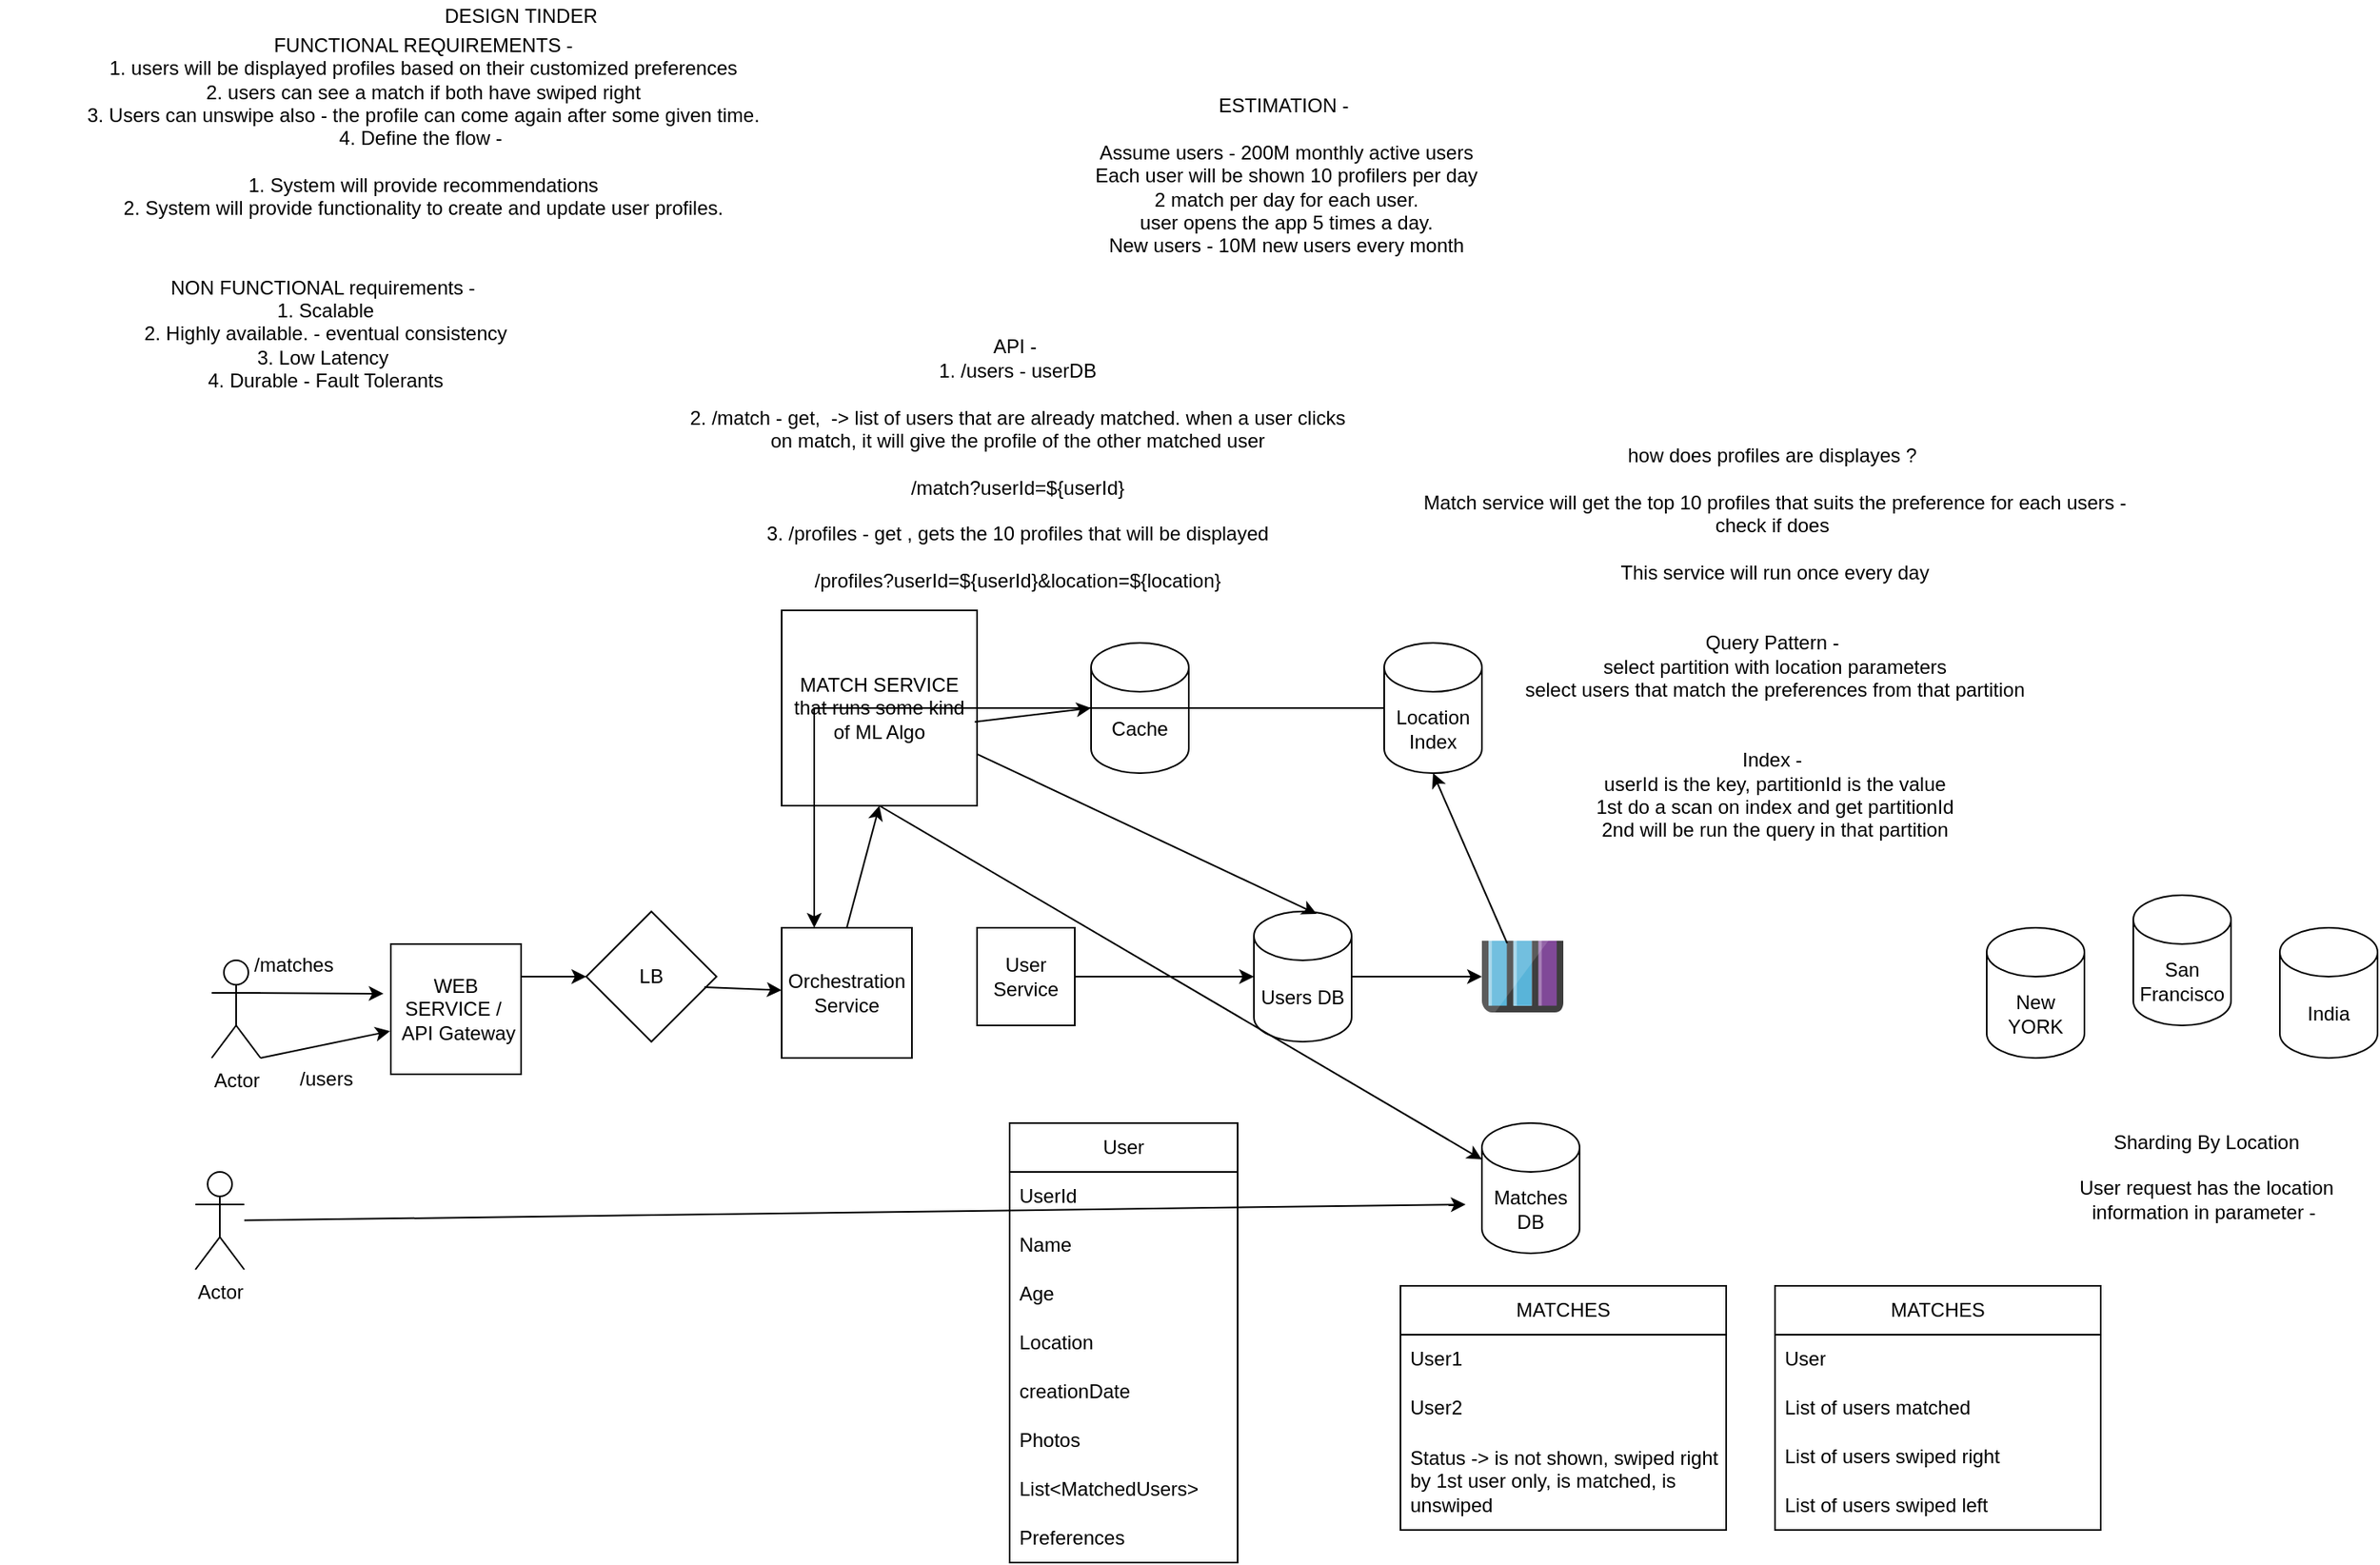 <mxfile version="24.5.1" type="device">
  <diagram name="Page-1" id="K_9WblAj4L5Jz3LoCryG">
    <mxGraphModel dx="2156" dy="860" grid="1" gridSize="10" guides="1" tooltips="1" connect="1" arrows="1" fold="1" page="1" pageScale="1" pageWidth="850" pageHeight="1100" math="0" shadow="0">
      <root>
        <mxCell id="0" />
        <mxCell id="1" parent="0" />
        <mxCell id="EnhLuSyk-9nW_7VjSZkK-1" value="DESIGN TINDER" style="text;html=1;align=center;verticalAlign=middle;whiteSpace=wrap;rounded=0;" vertex="1" parent="1">
          <mxGeometry x="70" y="40" width="220" height="20" as="geometry" />
        </mxCell>
        <mxCell id="EnhLuSyk-9nW_7VjSZkK-2" value="FUNCTIONAL REQUIREMENTS -&lt;br&gt;1. users will be displayed profiles based on their customized preferences&lt;br&gt;2. users can see a match if both have swiped right&lt;br&gt;3. Users can unswipe also - the profile can come again after some given time.&lt;br&gt;4. Define the flow -&amp;nbsp;&lt;br&gt;&lt;br&gt;1. System will provide recommendations&lt;br&gt;2. System will provide functionality to create and update user profiles.&lt;br&gt;&lt;div&gt;&lt;br/&gt;&lt;/div&gt;" style="text;html=1;align=center;verticalAlign=middle;whiteSpace=wrap;rounded=0;" vertex="1" parent="1">
          <mxGeometry x="-110" y="70" width="460" height="110" as="geometry" />
        </mxCell>
        <mxCell id="EnhLuSyk-9nW_7VjSZkK-3" value="NON FUNCTIONAL requirements -&amp;nbsp;&lt;br&gt;1. Scalable&lt;br&gt;2. Highly available. - eventual consistency&lt;br&gt;3. Low Latency&amp;nbsp;&lt;br&gt;4. Durable - Fault Tolerants" style="text;html=1;align=center;verticalAlign=middle;whiteSpace=wrap;rounded=0;" vertex="1" parent="1">
          <mxGeometry x="-140" y="180" width="400" height="130" as="geometry" />
        </mxCell>
        <mxCell id="EnhLuSyk-9nW_7VjSZkK-4" value="ESTIMATIO&lt;span style=&quot;background-color: initial;&quot;&gt;N -&amp;nbsp;&lt;/span&gt;&lt;div&gt;&lt;br&gt;Assume users - 200M monthly active users&lt;br&gt;Each user will be shown 10 profilers per day&lt;br&gt;2 match per day for each user.&lt;br&gt;user opens the app 5 times a day.&lt;br&gt;New users - 10M new users every month&lt;div&gt;&lt;br&gt;&lt;/div&gt;&lt;/div&gt;" style="text;html=1;align=center;verticalAlign=middle;whiteSpace=wrap;rounded=0;" vertex="1" parent="1">
          <mxGeometry x="425" y="50" width="450" height="210" as="geometry" />
        </mxCell>
        <mxCell id="EnhLuSyk-9nW_7VjSZkK-8" value="API -&amp;nbsp;&lt;br&gt;1. /users - userDB&lt;br&gt;&lt;br&gt;2. /match - get,&amp;nbsp; -&amp;gt; list of users that are already matched. when a user clicks on match, it will give the profile of the other matched user&lt;br&gt;&lt;br&gt;/match?userId=${userId}&lt;br&gt;&lt;br&gt;3. /profiles - get , gets the 10 profiles that will be displayed&lt;br&gt;&lt;br&gt;/profiles?userId=${userId}&amp;amp;location=${location}" style="text;html=1;align=center;verticalAlign=middle;whiteSpace=wrap;rounded=0;" vertex="1" parent="1">
          <mxGeometry x="280" y="250" width="410" height="150" as="geometry" />
        </mxCell>
        <mxCell id="EnhLuSyk-9nW_7VjSZkK-9" value="User" style="swimlane;fontStyle=0;childLayout=stackLayout;horizontal=1;startSize=30;horizontalStack=0;resizeParent=1;resizeParentMax=0;resizeLast=0;collapsible=1;marginBottom=0;whiteSpace=wrap;html=1;" vertex="1" parent="1">
          <mxGeometry x="480" y="730" width="140" height="270" as="geometry" />
        </mxCell>
        <mxCell id="EnhLuSyk-9nW_7VjSZkK-10" value="UserId" style="text;strokeColor=none;fillColor=none;align=left;verticalAlign=middle;spacingLeft=4;spacingRight=4;overflow=hidden;points=[[0,0.5],[1,0.5]];portConstraint=eastwest;rotatable=0;whiteSpace=wrap;html=1;" vertex="1" parent="EnhLuSyk-9nW_7VjSZkK-9">
          <mxGeometry y="30" width="140" height="30" as="geometry" />
        </mxCell>
        <mxCell id="EnhLuSyk-9nW_7VjSZkK-11" value="Name" style="text;strokeColor=none;fillColor=none;align=left;verticalAlign=middle;spacingLeft=4;spacingRight=4;overflow=hidden;points=[[0,0.5],[1,0.5]];portConstraint=eastwest;rotatable=0;whiteSpace=wrap;html=1;" vertex="1" parent="EnhLuSyk-9nW_7VjSZkK-9">
          <mxGeometry y="60" width="140" height="30" as="geometry" />
        </mxCell>
        <mxCell id="EnhLuSyk-9nW_7VjSZkK-12" value="Age" style="text;strokeColor=none;fillColor=none;align=left;verticalAlign=middle;spacingLeft=4;spacingRight=4;overflow=hidden;points=[[0,0.5],[1,0.5]];portConstraint=eastwest;rotatable=0;whiteSpace=wrap;html=1;" vertex="1" parent="EnhLuSyk-9nW_7VjSZkK-9">
          <mxGeometry y="90" width="140" height="30" as="geometry" />
        </mxCell>
        <mxCell id="EnhLuSyk-9nW_7VjSZkK-13" value="Location" style="text;strokeColor=none;fillColor=none;align=left;verticalAlign=middle;spacingLeft=4;spacingRight=4;overflow=hidden;points=[[0,0.5],[1,0.5]];portConstraint=eastwest;rotatable=0;whiteSpace=wrap;html=1;" vertex="1" parent="EnhLuSyk-9nW_7VjSZkK-9">
          <mxGeometry y="120" width="140" height="30" as="geometry" />
        </mxCell>
        <mxCell id="EnhLuSyk-9nW_7VjSZkK-14" value="creationDate" style="text;strokeColor=none;fillColor=none;align=left;verticalAlign=middle;spacingLeft=4;spacingRight=4;overflow=hidden;points=[[0,0.5],[1,0.5]];portConstraint=eastwest;rotatable=0;whiteSpace=wrap;html=1;" vertex="1" parent="EnhLuSyk-9nW_7VjSZkK-9">
          <mxGeometry y="150" width="140" height="30" as="geometry" />
        </mxCell>
        <mxCell id="EnhLuSyk-9nW_7VjSZkK-20" value="Photos" style="text;strokeColor=none;fillColor=none;align=left;verticalAlign=middle;spacingLeft=4;spacingRight=4;overflow=hidden;points=[[0,0.5],[1,0.5]];portConstraint=eastwest;rotatable=0;whiteSpace=wrap;html=1;" vertex="1" parent="EnhLuSyk-9nW_7VjSZkK-9">
          <mxGeometry y="180" width="140" height="30" as="geometry" />
        </mxCell>
        <mxCell id="EnhLuSyk-9nW_7VjSZkK-21" value="List&amp;lt;MatchedUsers&amp;gt;" style="text;strokeColor=none;fillColor=none;align=left;verticalAlign=middle;spacingLeft=4;spacingRight=4;overflow=hidden;points=[[0,0.5],[1,0.5]];portConstraint=eastwest;rotatable=0;whiteSpace=wrap;html=1;" vertex="1" parent="EnhLuSyk-9nW_7VjSZkK-9">
          <mxGeometry y="210" width="140" height="30" as="geometry" />
        </mxCell>
        <mxCell id="EnhLuSyk-9nW_7VjSZkK-42" value="Preferences" style="text;strokeColor=none;fillColor=none;align=left;verticalAlign=middle;spacingLeft=4;spacingRight=4;overflow=hidden;points=[[0,0.5],[1,0.5]];portConstraint=eastwest;rotatable=0;whiteSpace=wrap;html=1;" vertex="1" parent="EnhLuSyk-9nW_7VjSZkK-9">
          <mxGeometry y="240" width="140" height="30" as="geometry" />
        </mxCell>
        <mxCell id="EnhLuSyk-9nW_7VjSZkK-16" value="MATCHES" style="swimlane;fontStyle=0;childLayout=stackLayout;horizontal=1;startSize=30;horizontalStack=0;resizeParent=1;resizeParentMax=0;resizeLast=0;collapsible=1;marginBottom=0;whiteSpace=wrap;html=1;" vertex="1" parent="1">
          <mxGeometry x="720" y="830" width="200" height="150" as="geometry" />
        </mxCell>
        <mxCell id="EnhLuSyk-9nW_7VjSZkK-17" value="User1" style="text;strokeColor=none;fillColor=none;align=left;verticalAlign=middle;spacingLeft=4;spacingRight=4;overflow=hidden;points=[[0,0.5],[1,0.5]];portConstraint=eastwest;rotatable=0;whiteSpace=wrap;html=1;" vertex="1" parent="EnhLuSyk-9nW_7VjSZkK-16">
          <mxGeometry y="30" width="200" height="30" as="geometry" />
        </mxCell>
        <mxCell id="EnhLuSyk-9nW_7VjSZkK-18" value="User2" style="text;strokeColor=none;fillColor=none;align=left;verticalAlign=middle;spacingLeft=4;spacingRight=4;overflow=hidden;points=[[0,0.5],[1,0.5]];portConstraint=eastwest;rotatable=0;whiteSpace=wrap;html=1;" vertex="1" parent="EnhLuSyk-9nW_7VjSZkK-16">
          <mxGeometry y="60" width="200" height="30" as="geometry" />
        </mxCell>
        <mxCell id="EnhLuSyk-9nW_7VjSZkK-19" value="Status -&amp;gt; is not shown, swiped right by 1st user only, is matched, is unswiped" style="text;strokeColor=none;fillColor=none;align=left;verticalAlign=middle;spacingLeft=4;spacingRight=4;overflow=hidden;points=[[0,0.5],[1,0.5]];portConstraint=eastwest;rotatable=0;whiteSpace=wrap;html=1;" vertex="1" parent="EnhLuSyk-9nW_7VjSZkK-16">
          <mxGeometry y="90" width="200" height="60" as="geometry" />
        </mxCell>
        <mxCell id="EnhLuSyk-9nW_7VjSZkK-22" value="Actor" style="shape=umlActor;verticalLabelPosition=bottom;verticalAlign=top;html=1;outlineConnect=0;" vertex="1" parent="1">
          <mxGeometry x="-20" y="760" width="30" height="60" as="geometry" />
        </mxCell>
        <mxCell id="EnhLuSyk-9nW_7VjSZkK-24" value="WEB&lt;br&gt;SERVICE /&amp;nbsp;&lt;br&gt;&amp;nbsp;API Gateway" style="whiteSpace=wrap;html=1;aspect=fixed;" vertex="1" parent="1">
          <mxGeometry x="100" y="620" width="80" height="80" as="geometry" />
        </mxCell>
        <mxCell id="EnhLuSyk-9nW_7VjSZkK-25" value="Orchestration&lt;br&gt;Service" style="whiteSpace=wrap;html=1;aspect=fixed;" vertex="1" parent="1">
          <mxGeometry x="340" y="610" width="80" height="80" as="geometry" />
        </mxCell>
        <mxCell id="EnhLuSyk-9nW_7VjSZkK-26" value="MATCH SERVICE that runs some kind of ML Algo" style="whiteSpace=wrap;html=1;aspect=fixed;" vertex="1" parent="1">
          <mxGeometry x="340" y="415" width="120" height="120" as="geometry" />
        </mxCell>
        <mxCell id="EnhLuSyk-9nW_7VjSZkK-27" value="Users DB" style="shape=cylinder3;whiteSpace=wrap;html=1;boundedLbl=1;backgroundOutline=1;size=15;" vertex="1" parent="1">
          <mxGeometry x="630" y="600" width="60" height="80" as="geometry" />
        </mxCell>
        <mxCell id="EnhLuSyk-9nW_7VjSZkK-28" value="Cache" style="shape=cylinder3;whiteSpace=wrap;html=1;boundedLbl=1;backgroundOutline=1;size=15;" vertex="1" parent="1">
          <mxGeometry x="530" y="435" width="60" height="80" as="geometry" />
        </mxCell>
        <mxCell id="EnhLuSyk-9nW_7VjSZkK-30" value="" style="endArrow=classic;html=1;rounded=0;exitX=1;exitY=0.25;exitDx=0;exitDy=0;entryX=0;entryY=0.5;entryDx=0;entryDy=0;" edge="1" parent="1" source="EnhLuSyk-9nW_7VjSZkK-24" target="EnhLuSyk-9nW_7VjSZkK-35">
          <mxGeometry width="50" height="50" relative="1" as="geometry">
            <mxPoint x="290" y="500" as="sourcePoint" />
            <mxPoint x="340" y="450" as="targetPoint" />
          </mxGeometry>
        </mxCell>
        <mxCell id="EnhLuSyk-9nW_7VjSZkK-34" value="" style="endArrow=classic;html=1;rounded=0;entryX=0.642;entryY=0.019;entryDx=0;entryDy=0;entryPerimeter=0;" edge="1" parent="1" source="EnhLuSyk-9nW_7VjSZkK-26" target="EnhLuSyk-9nW_7VjSZkK-27">
          <mxGeometry width="50" height="50" relative="1" as="geometry">
            <mxPoint x="490" y="480" as="sourcePoint" />
            <mxPoint x="540" y="430" as="targetPoint" />
          </mxGeometry>
        </mxCell>
        <mxCell id="EnhLuSyk-9nW_7VjSZkK-35" value="LB" style="rhombus;whiteSpace=wrap;html=1;" vertex="1" parent="1">
          <mxGeometry x="220" y="600" width="80" height="80" as="geometry" />
        </mxCell>
        <mxCell id="EnhLuSyk-9nW_7VjSZkK-37" value="" style="endArrow=classic;html=1;rounded=0;entryX=-0.056;entryY=0.381;entryDx=0;entryDy=0;entryPerimeter=0;" edge="1" parent="1" target="EnhLuSyk-9nW_7VjSZkK-24">
          <mxGeometry width="50" height="50" relative="1" as="geometry">
            <mxPoint x="10" y="650" as="sourcePoint" />
            <mxPoint x="60" y="600" as="targetPoint" />
          </mxGeometry>
        </mxCell>
        <mxCell id="EnhLuSyk-9nW_7VjSZkK-38" value="" style="endArrow=classic;html=1;rounded=0;exitX=0.906;exitY=0.581;exitDx=0;exitDy=0;exitPerimeter=0;" edge="1" parent="1" source="EnhLuSyk-9nW_7VjSZkK-35" target="EnhLuSyk-9nW_7VjSZkK-25">
          <mxGeometry width="50" height="50" relative="1" as="geometry">
            <mxPoint x="490" y="500" as="sourcePoint" />
            <mxPoint x="540" y="450" as="targetPoint" />
          </mxGeometry>
        </mxCell>
        <mxCell id="EnhLuSyk-9nW_7VjSZkK-40" value="Matches DB" style="shape=cylinder3;whiteSpace=wrap;html=1;boundedLbl=1;backgroundOutline=1;size=15;" vertex="1" parent="1">
          <mxGeometry x="770" y="730" width="60" height="80" as="geometry" />
        </mxCell>
        <mxCell id="EnhLuSyk-9nW_7VjSZkK-41" value="" style="endArrow=classic;html=1;rounded=0;exitX=0.5;exitY=1;exitDx=0;exitDy=0;" edge="1" parent="1" source="EnhLuSyk-9nW_7VjSZkK-26" target="EnhLuSyk-9nW_7VjSZkK-40">
          <mxGeometry width="50" height="50" relative="1" as="geometry">
            <mxPoint x="440" y="530" as="sourcePoint" />
            <mxPoint x="540" y="450" as="targetPoint" />
          </mxGeometry>
        </mxCell>
        <mxCell id="EnhLuSyk-9nW_7VjSZkK-43" value="how does profiles are displayes ?&amp;nbsp;&lt;br&gt;&lt;br&gt;Match service will get the top 10 profiles that suits the preference for each users - check if does&amp;nbsp;&lt;br&gt;&lt;br&gt;This service will run once every day&lt;br&gt;&lt;br&gt;&lt;br&gt;Query Pattern -&amp;nbsp;&lt;br&gt;select partition with location parameters&lt;br&gt;select users that match the preferences from that partition&lt;br&gt;&lt;br&gt;&lt;br&gt;Index -&amp;nbsp;&lt;br&gt;userId is the key, partitionId is the value&lt;br&gt;1st do a scan on index and get partitionId&lt;br&gt;2nd will be run the query in that partition" style="text;html=1;align=center;verticalAlign=middle;whiteSpace=wrap;rounded=0;" vertex="1" parent="1">
          <mxGeometry x="730" y="315" width="440" height="240" as="geometry" />
        </mxCell>
        <mxCell id="EnhLuSyk-9nW_7VjSZkK-44" value="New YORK" style="shape=cylinder3;whiteSpace=wrap;html=1;boundedLbl=1;backgroundOutline=1;size=15;" vertex="1" parent="1">
          <mxGeometry x="1080" y="610" width="60" height="80" as="geometry" />
        </mxCell>
        <mxCell id="EnhLuSyk-9nW_7VjSZkK-45" value="San Francisco" style="shape=cylinder3;whiteSpace=wrap;html=1;boundedLbl=1;backgroundOutline=1;size=15;" vertex="1" parent="1">
          <mxGeometry x="1170" y="590" width="60" height="80" as="geometry" />
        </mxCell>
        <mxCell id="EnhLuSyk-9nW_7VjSZkK-46" value="India" style="shape=cylinder3;whiteSpace=wrap;html=1;boundedLbl=1;backgroundOutline=1;size=15;" vertex="1" parent="1">
          <mxGeometry x="1260" y="610" width="60" height="80" as="geometry" />
        </mxCell>
        <mxCell id="EnhLuSyk-9nW_7VjSZkK-47" value="Sharding By Location&lt;br&gt;&lt;br&gt;User request has the location information in parameter -&amp;nbsp;&lt;br&gt;&lt;div&gt;&lt;br/&gt;&lt;/div&gt;" style="text;html=1;align=center;verticalAlign=middle;whiteSpace=wrap;rounded=0;" vertex="1" parent="1">
          <mxGeometry x="1110" y="700" width="210" height="140" as="geometry" />
        </mxCell>
        <mxCell id="EnhLuSyk-9nW_7VjSZkK-52" value="" style="endArrow=classic;html=1;rounded=0;exitX=0.5;exitY=0;exitDx=0;exitDy=0;entryX=0.5;entryY=1;entryDx=0;entryDy=0;" edge="1" parent="1" source="EnhLuSyk-9nW_7VjSZkK-25" target="EnhLuSyk-9nW_7VjSZkK-26">
          <mxGeometry width="50" height="50" relative="1" as="geometry">
            <mxPoint x="520" y="640" as="sourcePoint" />
            <mxPoint x="570" y="590" as="targetPoint" />
          </mxGeometry>
        </mxCell>
        <mxCell id="EnhLuSyk-9nW_7VjSZkK-53" value="" style="endArrow=classic;html=1;rounded=0;entryX=0;entryY=0.5;entryDx=0;entryDy=0;entryPerimeter=0;exitX=0.988;exitY=0.571;exitDx=0;exitDy=0;exitPerimeter=0;" edge="1" parent="1" source="EnhLuSyk-9nW_7VjSZkK-26" target="EnhLuSyk-9nW_7VjSZkK-28">
          <mxGeometry width="50" height="50" relative="1" as="geometry">
            <mxPoint x="520" y="640" as="sourcePoint" />
            <mxPoint x="570" y="590" as="targetPoint" />
          </mxGeometry>
        </mxCell>
        <mxCell id="EnhLuSyk-9nW_7VjSZkK-55" value="Actor" style="shape=umlActor;verticalLabelPosition=bottom;verticalAlign=top;html=1;outlineConnect=0;" vertex="1" parent="1">
          <mxGeometry x="-10" y="630" width="30" height="60" as="geometry" />
        </mxCell>
        <mxCell id="EnhLuSyk-9nW_7VjSZkK-56" value="" style="endArrow=classic;html=1;rounded=0;" edge="1" parent="1" source="EnhLuSyk-9nW_7VjSZkK-22">
          <mxGeometry width="50" height="50" relative="1" as="geometry">
            <mxPoint x="520" y="720" as="sourcePoint" />
            <mxPoint x="760" y="780" as="targetPoint" />
          </mxGeometry>
        </mxCell>
        <mxCell id="EnhLuSyk-9nW_7VjSZkK-57" value="MATCHES" style="swimlane;fontStyle=0;childLayout=stackLayout;horizontal=1;startSize=30;horizontalStack=0;resizeParent=1;resizeParentMax=0;resizeLast=0;collapsible=1;marginBottom=0;whiteSpace=wrap;html=1;" vertex="1" parent="1">
          <mxGeometry x="950" y="830" width="200" height="150" as="geometry" />
        </mxCell>
        <mxCell id="EnhLuSyk-9nW_7VjSZkK-59" value="User" style="text;strokeColor=none;fillColor=none;align=left;verticalAlign=middle;spacingLeft=4;spacingRight=4;overflow=hidden;points=[[0,0.5],[1,0.5]];portConstraint=eastwest;rotatable=0;whiteSpace=wrap;html=1;" vertex="1" parent="EnhLuSyk-9nW_7VjSZkK-57">
          <mxGeometry y="30" width="200" height="30" as="geometry" />
        </mxCell>
        <mxCell id="EnhLuSyk-9nW_7VjSZkK-61" value="List of users matched&amp;nbsp;" style="text;strokeColor=none;fillColor=none;align=left;verticalAlign=middle;spacingLeft=4;spacingRight=4;overflow=hidden;points=[[0,0.5],[1,0.5]];portConstraint=eastwest;rotatable=0;whiteSpace=wrap;html=1;" vertex="1" parent="EnhLuSyk-9nW_7VjSZkK-57">
          <mxGeometry y="60" width="200" height="30" as="geometry" />
        </mxCell>
        <mxCell id="EnhLuSyk-9nW_7VjSZkK-62" value="List of users swiped right&amp;nbsp;" style="text;strokeColor=none;fillColor=none;align=left;verticalAlign=middle;spacingLeft=4;spacingRight=4;overflow=hidden;points=[[0,0.5],[1,0.5]];portConstraint=eastwest;rotatable=0;whiteSpace=wrap;html=1;" vertex="1" parent="EnhLuSyk-9nW_7VjSZkK-57">
          <mxGeometry y="90" width="200" height="30" as="geometry" />
        </mxCell>
        <mxCell id="EnhLuSyk-9nW_7VjSZkK-63" value="List of users swiped left" style="text;strokeColor=none;fillColor=none;align=left;verticalAlign=middle;spacingLeft=4;spacingRight=4;overflow=hidden;points=[[0,0.5],[1,0.5]];portConstraint=eastwest;rotatable=0;whiteSpace=wrap;html=1;" vertex="1" parent="EnhLuSyk-9nW_7VjSZkK-57">
          <mxGeometry y="120" width="200" height="30" as="geometry" />
        </mxCell>
        <mxCell id="EnhLuSyk-9nW_7VjSZkK-65" value="" style="endArrow=classic;html=1;rounded=0;entryX=-0.006;entryY=0.669;entryDx=0;entryDy=0;entryPerimeter=0;exitX=1;exitY=1;exitDx=0;exitDy=0;exitPerimeter=0;" edge="1" parent="1" source="EnhLuSyk-9nW_7VjSZkK-55" target="EnhLuSyk-9nW_7VjSZkK-24">
          <mxGeometry width="50" height="50" relative="1" as="geometry">
            <mxPoint x="70" y="760" as="sourcePoint" />
            <mxPoint x="120" y="710" as="targetPoint" />
          </mxGeometry>
        </mxCell>
        <mxCell id="EnhLuSyk-9nW_7VjSZkK-66" value="/matches" style="text;html=1;align=center;verticalAlign=middle;resizable=0;points=[];autosize=1;strokeColor=none;fillColor=none;" vertex="1" parent="1">
          <mxGeometry x="5" y="618" width="70" height="30" as="geometry" />
        </mxCell>
        <mxCell id="EnhLuSyk-9nW_7VjSZkK-67" value="/users" style="text;html=1;align=center;verticalAlign=middle;resizable=0;points=[];autosize=1;strokeColor=none;fillColor=none;" vertex="1" parent="1">
          <mxGeometry x="30" y="688" width="60" height="30" as="geometry" />
        </mxCell>
        <mxCell id="EnhLuSyk-9nW_7VjSZkK-71" value="User Service" style="whiteSpace=wrap;html=1;aspect=fixed;" vertex="1" parent="1">
          <mxGeometry x="460" y="610" width="60" height="60" as="geometry" />
        </mxCell>
        <mxCell id="EnhLuSyk-9nW_7VjSZkK-73" style="edgeStyle=orthogonalEdgeStyle;rounded=0;orthogonalLoop=1;jettySize=auto;html=1;entryX=0.25;entryY=0;entryDx=0;entryDy=0;" edge="1" parent="1" source="EnhLuSyk-9nW_7VjSZkK-72" target="EnhLuSyk-9nW_7VjSZkK-25">
          <mxGeometry relative="1" as="geometry" />
        </mxCell>
        <mxCell id="EnhLuSyk-9nW_7VjSZkK-75" value="" style="image;sketch=0;aspect=fixed;html=1;points=[];align=center;fontSize=12;image=img/lib/mscae/Queues_Storage.svg;" vertex="1" parent="1">
          <mxGeometry x="770" y="618" width="50" height="44" as="geometry" />
        </mxCell>
        <mxCell id="EnhLuSyk-9nW_7VjSZkK-72" value="Location Index" style="shape=cylinder3;whiteSpace=wrap;html=1;boundedLbl=1;backgroundOutline=1;size=15;" vertex="1" parent="1">
          <mxGeometry x="710" y="435" width="60" height="80" as="geometry" />
        </mxCell>
        <mxCell id="EnhLuSyk-9nW_7VjSZkK-77" value="" style="endArrow=classic;html=1;rounded=0;exitX=1;exitY=0.5;exitDx=0;exitDy=0;" edge="1" parent="1" source="EnhLuSyk-9nW_7VjSZkK-71" target="EnhLuSyk-9nW_7VjSZkK-27">
          <mxGeometry width="50" height="50" relative="1" as="geometry">
            <mxPoint x="540" y="650" as="sourcePoint" />
            <mxPoint x="590" y="600" as="targetPoint" />
          </mxGeometry>
        </mxCell>
        <mxCell id="EnhLuSyk-9nW_7VjSZkK-78" value="" style="endArrow=classic;html=1;rounded=0;" edge="1" parent="1" target="EnhLuSyk-9nW_7VjSZkK-75">
          <mxGeometry width="50" height="50" relative="1" as="geometry">
            <mxPoint x="690" y="640" as="sourcePoint" />
            <mxPoint x="590" y="600" as="targetPoint" />
          </mxGeometry>
        </mxCell>
        <mxCell id="EnhLuSyk-9nW_7VjSZkK-79" value="" style="endArrow=classic;html=1;rounded=0;entryX=0.5;entryY=1;entryDx=0;entryDy=0;entryPerimeter=0;exitX=0.31;exitY=0.034;exitDx=0;exitDy=0;exitPerimeter=0;" edge="1" parent="1" source="EnhLuSyk-9nW_7VjSZkK-75" target="EnhLuSyk-9nW_7VjSZkK-72">
          <mxGeometry width="50" height="50" relative="1" as="geometry">
            <mxPoint x="540" y="650" as="sourcePoint" />
            <mxPoint x="590" y="600" as="targetPoint" />
          </mxGeometry>
        </mxCell>
      </root>
    </mxGraphModel>
  </diagram>
</mxfile>
